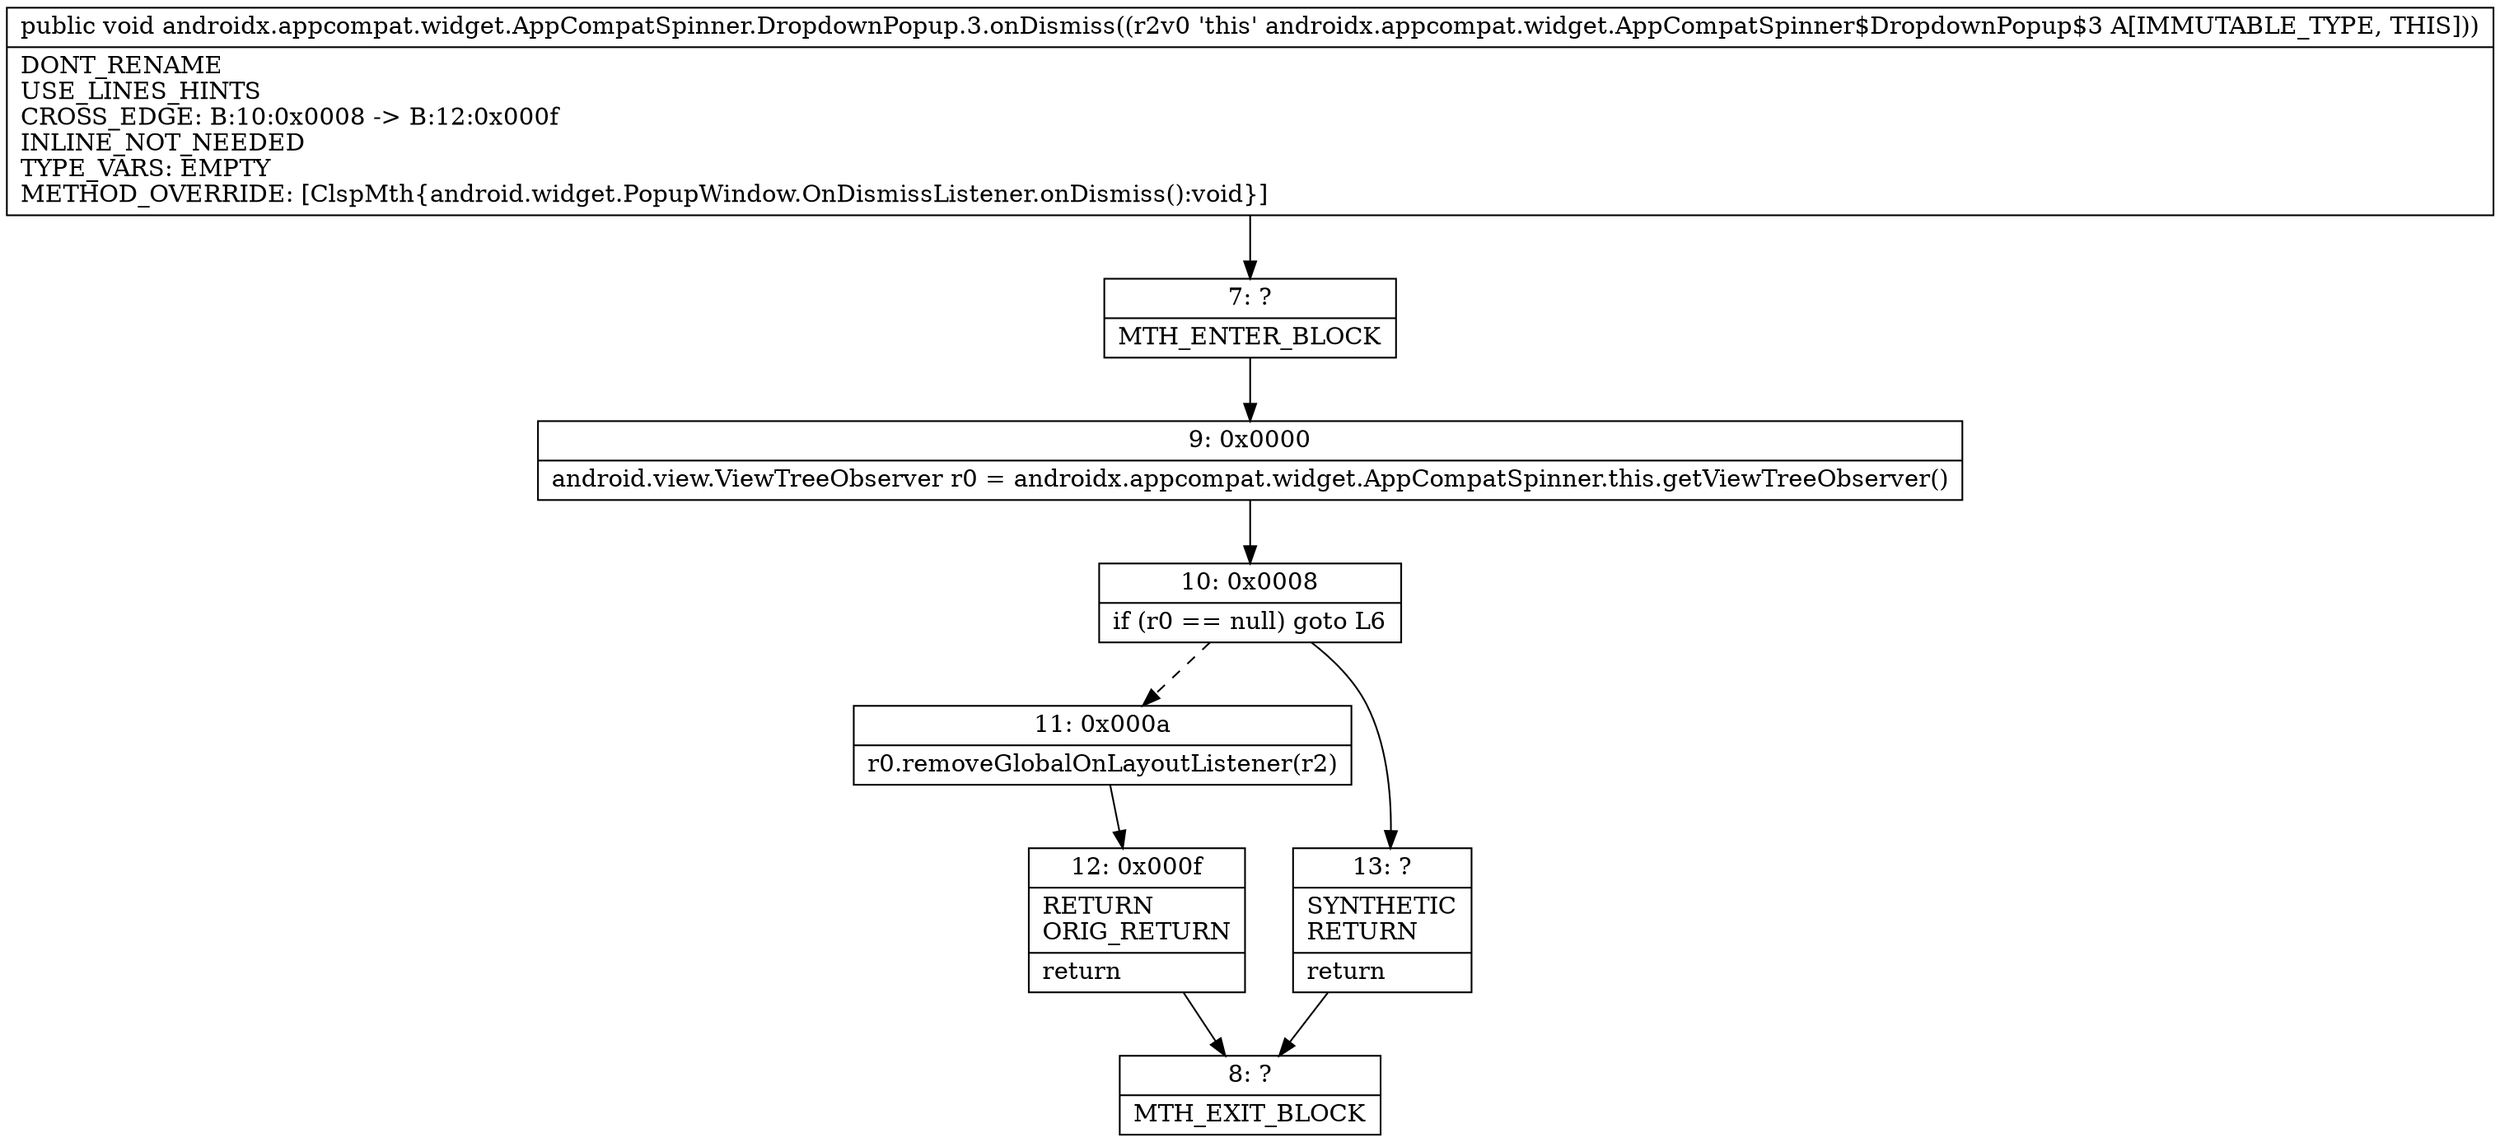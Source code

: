 digraph "CFG forandroidx.appcompat.widget.AppCompatSpinner.DropdownPopup.3.onDismiss()V" {
Node_7 [shape=record,label="{7\:\ ?|MTH_ENTER_BLOCK\l}"];
Node_9 [shape=record,label="{9\:\ 0x0000|android.view.ViewTreeObserver r0 = androidx.appcompat.widget.AppCompatSpinner.this.getViewTreeObserver()\l}"];
Node_10 [shape=record,label="{10\:\ 0x0008|if (r0 == null) goto L6\l}"];
Node_11 [shape=record,label="{11\:\ 0x000a|r0.removeGlobalOnLayoutListener(r2)\l}"];
Node_12 [shape=record,label="{12\:\ 0x000f|RETURN\lORIG_RETURN\l|return\l}"];
Node_8 [shape=record,label="{8\:\ ?|MTH_EXIT_BLOCK\l}"];
Node_13 [shape=record,label="{13\:\ ?|SYNTHETIC\lRETURN\l|return\l}"];
MethodNode[shape=record,label="{public void androidx.appcompat.widget.AppCompatSpinner.DropdownPopup.3.onDismiss((r2v0 'this' androidx.appcompat.widget.AppCompatSpinner$DropdownPopup$3 A[IMMUTABLE_TYPE, THIS]))  | DONT_RENAME\lUSE_LINES_HINTS\lCROSS_EDGE: B:10:0x0008 \-\> B:12:0x000f\lINLINE_NOT_NEEDED\lTYPE_VARS: EMPTY\lMETHOD_OVERRIDE: [ClspMth\{android.widget.PopupWindow.OnDismissListener.onDismiss():void\}]\l}"];
MethodNode -> Node_7;Node_7 -> Node_9;
Node_9 -> Node_10;
Node_10 -> Node_11[style=dashed];
Node_10 -> Node_13;
Node_11 -> Node_12;
Node_12 -> Node_8;
Node_13 -> Node_8;
}

